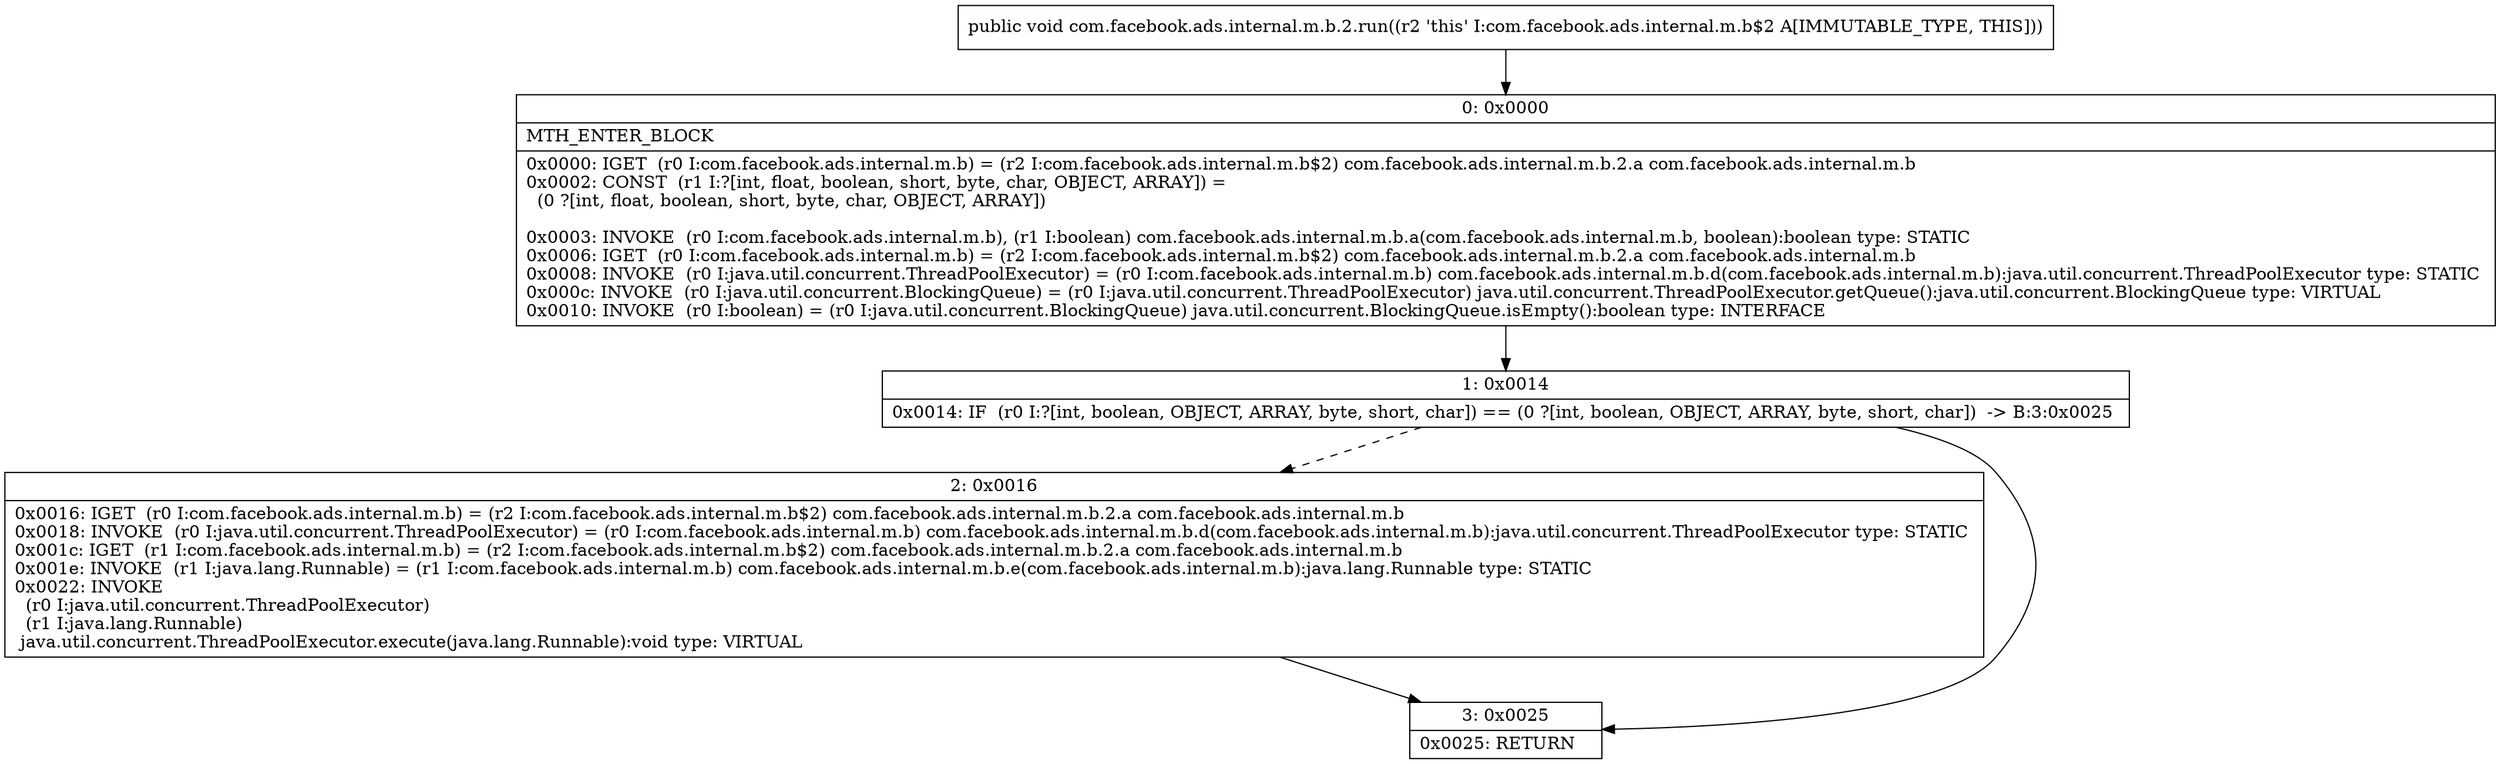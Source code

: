 digraph "CFG forcom.facebook.ads.internal.m.b.2.run()V" {
Node_0 [shape=record,label="{0\:\ 0x0000|MTH_ENTER_BLOCK\l|0x0000: IGET  (r0 I:com.facebook.ads.internal.m.b) = (r2 I:com.facebook.ads.internal.m.b$2) com.facebook.ads.internal.m.b.2.a com.facebook.ads.internal.m.b \l0x0002: CONST  (r1 I:?[int, float, boolean, short, byte, char, OBJECT, ARRAY]) = \l  (0 ?[int, float, boolean, short, byte, char, OBJECT, ARRAY])\l \l0x0003: INVOKE  (r0 I:com.facebook.ads.internal.m.b), (r1 I:boolean) com.facebook.ads.internal.m.b.a(com.facebook.ads.internal.m.b, boolean):boolean type: STATIC \l0x0006: IGET  (r0 I:com.facebook.ads.internal.m.b) = (r2 I:com.facebook.ads.internal.m.b$2) com.facebook.ads.internal.m.b.2.a com.facebook.ads.internal.m.b \l0x0008: INVOKE  (r0 I:java.util.concurrent.ThreadPoolExecutor) = (r0 I:com.facebook.ads.internal.m.b) com.facebook.ads.internal.m.b.d(com.facebook.ads.internal.m.b):java.util.concurrent.ThreadPoolExecutor type: STATIC \l0x000c: INVOKE  (r0 I:java.util.concurrent.BlockingQueue) = (r0 I:java.util.concurrent.ThreadPoolExecutor) java.util.concurrent.ThreadPoolExecutor.getQueue():java.util.concurrent.BlockingQueue type: VIRTUAL \l0x0010: INVOKE  (r0 I:boolean) = (r0 I:java.util.concurrent.BlockingQueue) java.util.concurrent.BlockingQueue.isEmpty():boolean type: INTERFACE \l}"];
Node_1 [shape=record,label="{1\:\ 0x0014|0x0014: IF  (r0 I:?[int, boolean, OBJECT, ARRAY, byte, short, char]) == (0 ?[int, boolean, OBJECT, ARRAY, byte, short, char])  \-\> B:3:0x0025 \l}"];
Node_2 [shape=record,label="{2\:\ 0x0016|0x0016: IGET  (r0 I:com.facebook.ads.internal.m.b) = (r2 I:com.facebook.ads.internal.m.b$2) com.facebook.ads.internal.m.b.2.a com.facebook.ads.internal.m.b \l0x0018: INVOKE  (r0 I:java.util.concurrent.ThreadPoolExecutor) = (r0 I:com.facebook.ads.internal.m.b) com.facebook.ads.internal.m.b.d(com.facebook.ads.internal.m.b):java.util.concurrent.ThreadPoolExecutor type: STATIC \l0x001c: IGET  (r1 I:com.facebook.ads.internal.m.b) = (r2 I:com.facebook.ads.internal.m.b$2) com.facebook.ads.internal.m.b.2.a com.facebook.ads.internal.m.b \l0x001e: INVOKE  (r1 I:java.lang.Runnable) = (r1 I:com.facebook.ads.internal.m.b) com.facebook.ads.internal.m.b.e(com.facebook.ads.internal.m.b):java.lang.Runnable type: STATIC \l0x0022: INVOKE  \l  (r0 I:java.util.concurrent.ThreadPoolExecutor)\l  (r1 I:java.lang.Runnable)\l java.util.concurrent.ThreadPoolExecutor.execute(java.lang.Runnable):void type: VIRTUAL \l}"];
Node_3 [shape=record,label="{3\:\ 0x0025|0x0025: RETURN   \l}"];
MethodNode[shape=record,label="{public void com.facebook.ads.internal.m.b.2.run((r2 'this' I:com.facebook.ads.internal.m.b$2 A[IMMUTABLE_TYPE, THIS])) }"];
MethodNode -> Node_0;
Node_0 -> Node_1;
Node_1 -> Node_2[style=dashed];
Node_1 -> Node_3;
Node_2 -> Node_3;
}

